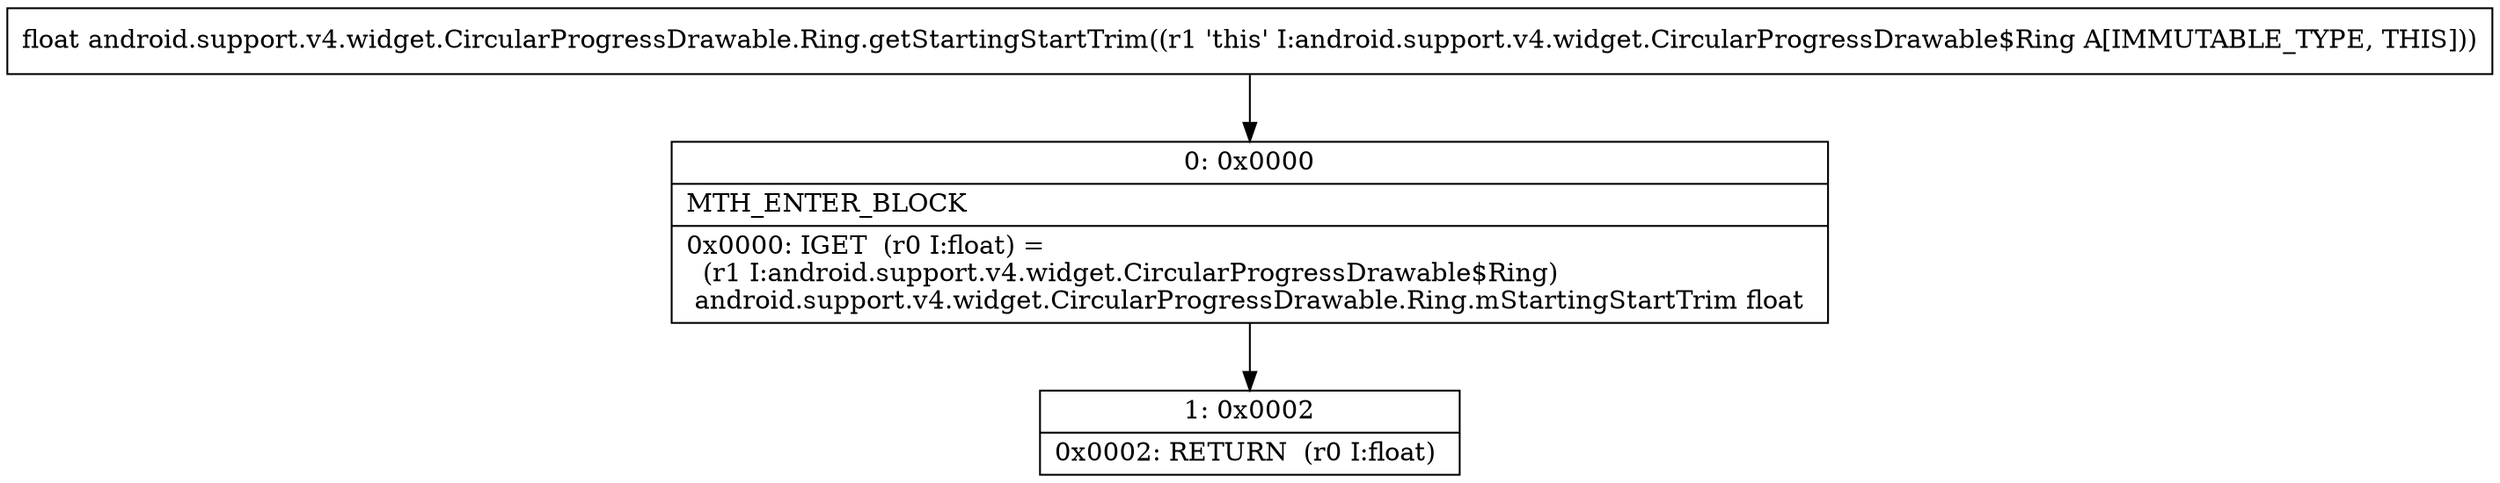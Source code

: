 digraph "CFG forandroid.support.v4.widget.CircularProgressDrawable.Ring.getStartingStartTrim()F" {
Node_0 [shape=record,label="{0\:\ 0x0000|MTH_ENTER_BLOCK\l|0x0000: IGET  (r0 I:float) = \l  (r1 I:android.support.v4.widget.CircularProgressDrawable$Ring)\l android.support.v4.widget.CircularProgressDrawable.Ring.mStartingStartTrim float \l}"];
Node_1 [shape=record,label="{1\:\ 0x0002|0x0002: RETURN  (r0 I:float) \l}"];
MethodNode[shape=record,label="{float android.support.v4.widget.CircularProgressDrawable.Ring.getStartingStartTrim((r1 'this' I:android.support.v4.widget.CircularProgressDrawable$Ring A[IMMUTABLE_TYPE, THIS])) }"];
MethodNode -> Node_0;
Node_0 -> Node_1;
}

